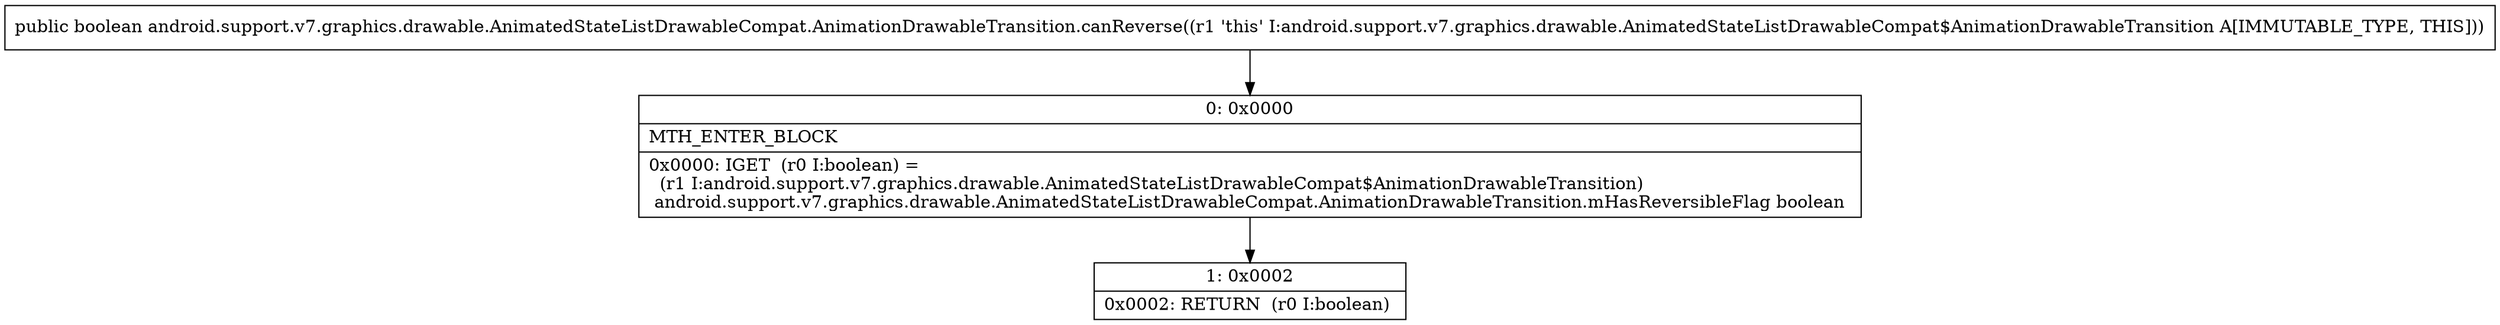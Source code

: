 digraph "CFG forandroid.support.v7.graphics.drawable.AnimatedStateListDrawableCompat.AnimationDrawableTransition.canReverse()Z" {
Node_0 [shape=record,label="{0\:\ 0x0000|MTH_ENTER_BLOCK\l|0x0000: IGET  (r0 I:boolean) = \l  (r1 I:android.support.v7.graphics.drawable.AnimatedStateListDrawableCompat$AnimationDrawableTransition)\l android.support.v7.graphics.drawable.AnimatedStateListDrawableCompat.AnimationDrawableTransition.mHasReversibleFlag boolean \l}"];
Node_1 [shape=record,label="{1\:\ 0x0002|0x0002: RETURN  (r0 I:boolean) \l}"];
MethodNode[shape=record,label="{public boolean android.support.v7.graphics.drawable.AnimatedStateListDrawableCompat.AnimationDrawableTransition.canReverse((r1 'this' I:android.support.v7.graphics.drawable.AnimatedStateListDrawableCompat$AnimationDrawableTransition A[IMMUTABLE_TYPE, THIS])) }"];
MethodNode -> Node_0;
Node_0 -> Node_1;
}

